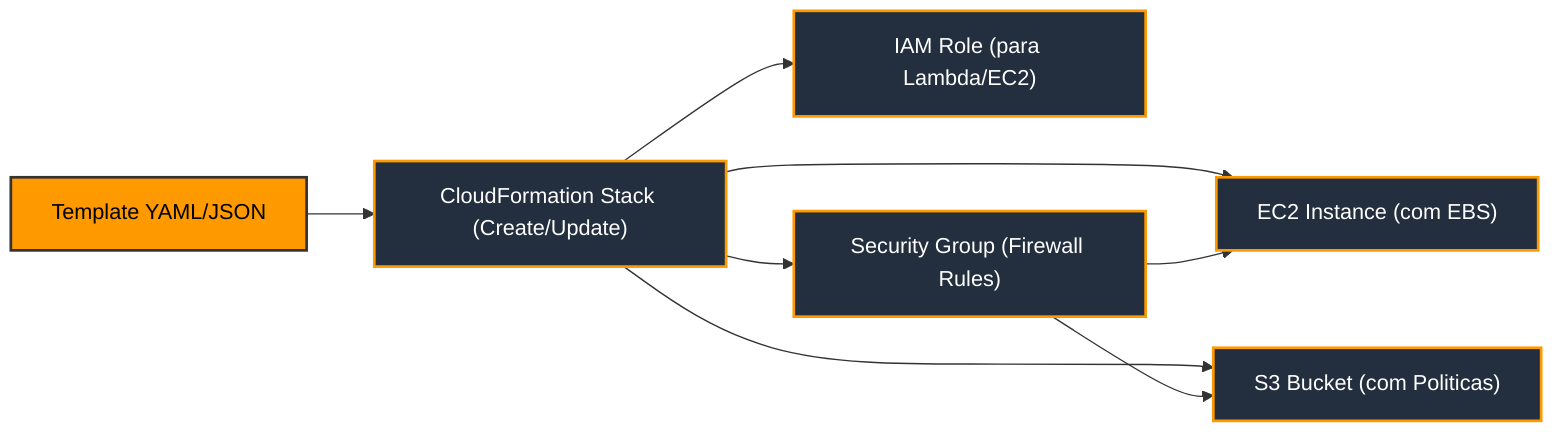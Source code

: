 flowchart LR
    classDef awsNode fill:#232F3E,stroke:#F90,stroke-width:2px,color:#FFF;
    classDef userNode fill:#FF9900,stroke:#333,stroke-width:2px,color:#000;

    A["Template YAML/JSON"]
    B["CloudFormation Stack (Create/Update)"]
    C["EC2 Instance (com EBS)"]
    D["S3 Bucket (com Politicas)"]
    E["IAM Role (para Lambda/EC2)"]
    F["Security Group (Firewall Rules)"]

    A:::userNode --> B:::awsNode
    B --> C:::awsNode
    B --> D:::awsNode
    B --> E:::awsNode
    B --> F:::awsNode
    F --> C
    F --> D
